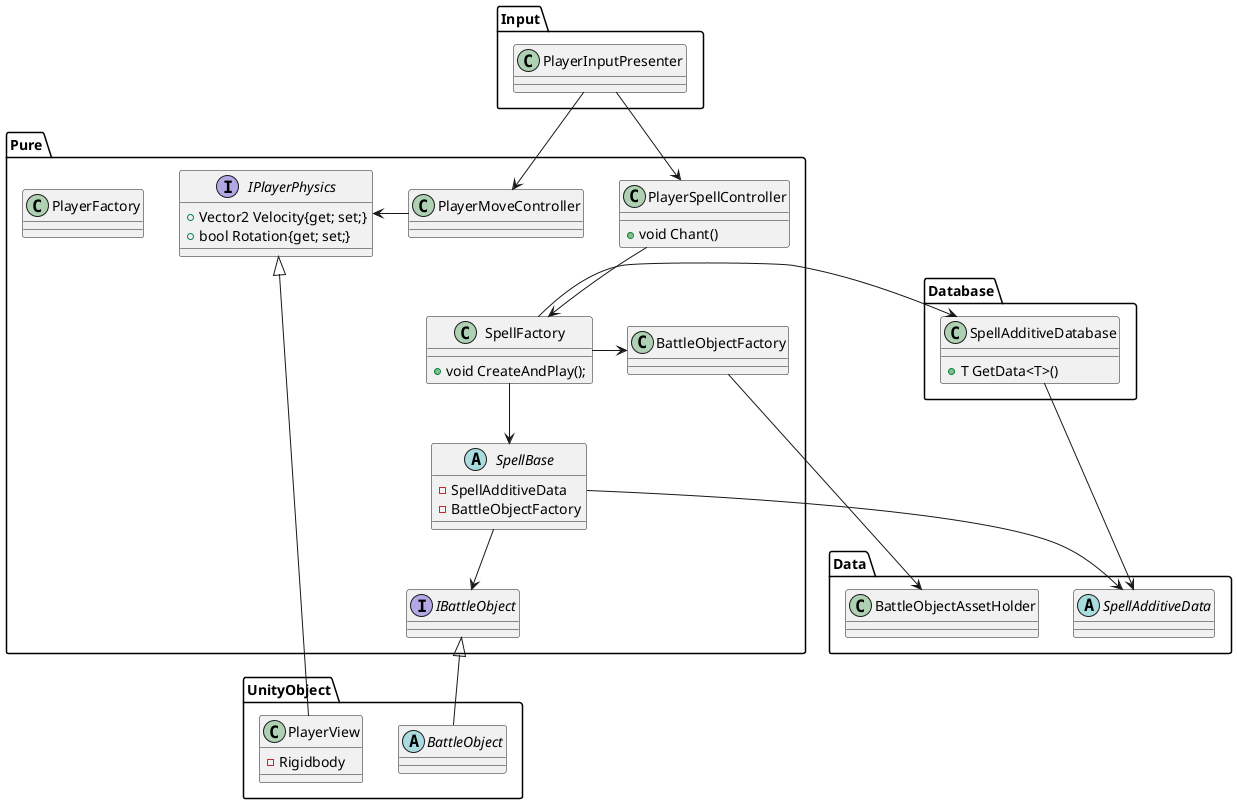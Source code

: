﻿@startuml

package Pure{


abstract SpellBase{
- SpellAdditiveData
- BattleObjectFactory
}
class PlayerSpellController{
+ void Chant()
}
class PlayerMoveController{

}
class PlayerFactory

interface IPlayerPhysics{
+ Vector2 Velocity{get; set;}
+ bool Rotation{get; set;}
}



class SpellFactory{
+void CreateAndPlay();
}

class BattleObjectFactory

interface IBattleObject
}

package Data{

abstract SpellAdditiveData

class BattleObjectAssetHolder
}

package Database{

class SpellAdditiveDatabase
{
+T GetData<T>()
}
}


package UnityObject{

abstract BattleObject

class PlayerView{
-Rigidbody
}
}

package Input{
class PlayerInputPresenter
}

PlayerSpellController -d-> SpellFactory
SpellFactory -d=> SpellBase
SpellBase -d-> SpellAdditiveData
SpellFactory -> SpellAdditiveDatabase
SpellFactory -> BattleObjectFactory
SpellAdditiveDatabase -> SpellAdditiveData
BattleObjectFactory -> BattleObjectAssetHolder
SpellBase -d-> IBattleObject
PlayerMoveController -> IPlayerPhysics
PlayerView -u-|> IPlayerPhysics
PlayerInputPresenter -d-> PlayerSpellController
PlayerInputPresenter -d-> PlayerMoveController
BattleObject -u-|> IBattleObject


@enduml